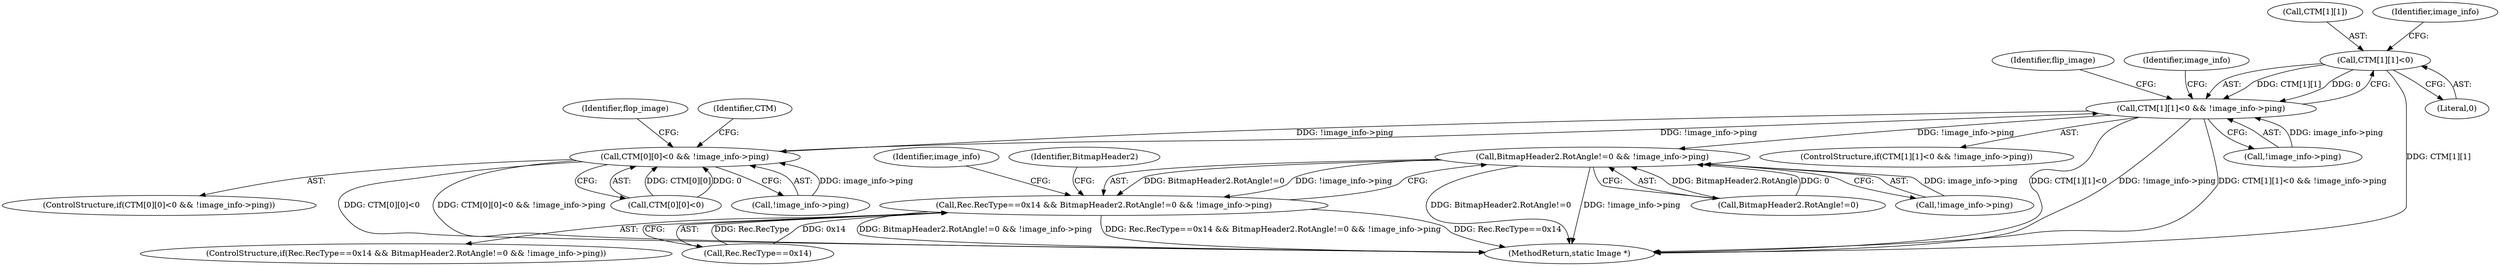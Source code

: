 digraph "0_ImageMagick_fc43974d34318c834fbf78570ca1a3764ed8c7d7@array" {
"1001690" [label="(Call,CTM[1][1]<0)"];
"1001689" [label="(Call,CTM[1][1]<0 && !image_info->ping)"];
"1001027" [label="(Call,BitmapHeader2.RotAngle!=0 && !image_info->ping)"];
"1001021" [label="(Call,Rec.RecType==0x14 && BitmapHeader2.RotAngle!=0 && !image_info->ping)"];
"1001650" [label="(Call,CTM[0][0]<0 && !image_info->ping)"];
"1001689" [label="(Call,CTM[1][1]<0 && !image_info->ping)"];
"1001665" [label="(Identifier,flop_image)"];
"1001693" [label="(Identifier,CTM)"];
"1001690" [label="(Call,CTM[1][1]<0)"];
"1001691" [label="(Call,CTM[1][1])"];
"1001651" [label="(Call,CTM[0][0]<0)"];
"1001027" [label="(Call,BitmapHeader2.RotAngle!=0 && !image_info->ping)"];
"1001688" [label="(ControlStructure,if(CTM[1][1]<0 && !image_info->ping))"];
"1001649" [label="(ControlStructure,if(CTM[0][0]<0 && !image_info->ping))"];
"1001028" [label="(Call,BitmapHeader2.RotAngle!=0)"];
"1001021" [label="(Call,Rec.RecType==0x14 && BitmapHeader2.RotAngle!=0 && !image_info->ping)"];
"1001699" [label="(Identifier,image_info)"];
"1001928" [label="(MethodReturn,static Image *)"];
"1001697" [label="(Call,!image_info->ping)"];
"1001696" [label="(Literal,0)"];
"1001658" [label="(Call,!image_info->ping)"];
"1001704" [label="(Identifier,flip_image)"];
"1001033" [label="(Call,!image_info->ping)"];
"1001020" [label="(ControlStructure,if(Rec.RecType==0x14 && BitmapHeader2.RotAngle!=0 && !image_info->ping))"];
"1001728" [label="(Identifier,image_info)"];
"1001650" [label="(Call,CTM[0][0]<0 && !image_info->ping)"];
"1001022" [label="(Call,Rec.RecType==0x14)"];
"1001140" [label="(Identifier,image_info)"];
"1001041" [label="(Identifier,BitmapHeader2)"];
"1001690" -> "1001689"  [label="AST: "];
"1001690" -> "1001696"  [label="CFG: "];
"1001691" -> "1001690"  [label="AST: "];
"1001696" -> "1001690"  [label="AST: "];
"1001699" -> "1001690"  [label="CFG: "];
"1001689" -> "1001690"  [label="CFG: "];
"1001690" -> "1001928"  [label="DDG: CTM[1][1]"];
"1001690" -> "1001689"  [label="DDG: CTM[1][1]"];
"1001690" -> "1001689"  [label="DDG: 0"];
"1001689" -> "1001688"  [label="AST: "];
"1001689" -> "1001697"  [label="CFG: "];
"1001697" -> "1001689"  [label="AST: "];
"1001704" -> "1001689"  [label="CFG: "];
"1001728" -> "1001689"  [label="CFG: "];
"1001689" -> "1001928"  [label="DDG: CTM[1][1]<0"];
"1001689" -> "1001928"  [label="DDG: !image_info->ping"];
"1001689" -> "1001928"  [label="DDG: CTM[1][1]<0 && !image_info->ping"];
"1001689" -> "1001027"  [label="DDG: !image_info->ping"];
"1001689" -> "1001650"  [label="DDG: !image_info->ping"];
"1001697" -> "1001689"  [label="DDG: image_info->ping"];
"1001650" -> "1001689"  [label="DDG: !image_info->ping"];
"1001027" -> "1001021"  [label="AST: "];
"1001027" -> "1001028"  [label="CFG: "];
"1001027" -> "1001033"  [label="CFG: "];
"1001028" -> "1001027"  [label="AST: "];
"1001033" -> "1001027"  [label="AST: "];
"1001021" -> "1001027"  [label="CFG: "];
"1001027" -> "1001928"  [label="DDG: BitmapHeader2.RotAngle!=0"];
"1001027" -> "1001928"  [label="DDG: !image_info->ping"];
"1001027" -> "1001021"  [label="DDG: BitmapHeader2.RotAngle!=0"];
"1001027" -> "1001021"  [label="DDG: !image_info->ping"];
"1001028" -> "1001027"  [label="DDG: BitmapHeader2.RotAngle"];
"1001028" -> "1001027"  [label="DDG: 0"];
"1001033" -> "1001027"  [label="DDG: image_info->ping"];
"1001021" -> "1001020"  [label="AST: "];
"1001021" -> "1001022"  [label="CFG: "];
"1001022" -> "1001021"  [label="AST: "];
"1001041" -> "1001021"  [label="CFG: "];
"1001140" -> "1001021"  [label="CFG: "];
"1001021" -> "1001928"  [label="DDG: BitmapHeader2.RotAngle!=0 && !image_info->ping"];
"1001021" -> "1001928"  [label="DDG: Rec.RecType==0x14 && BitmapHeader2.RotAngle!=0 && !image_info->ping"];
"1001021" -> "1001928"  [label="DDG: Rec.RecType==0x14"];
"1001022" -> "1001021"  [label="DDG: Rec.RecType"];
"1001022" -> "1001021"  [label="DDG: 0x14"];
"1001650" -> "1001649"  [label="AST: "];
"1001650" -> "1001651"  [label="CFG: "];
"1001650" -> "1001658"  [label="CFG: "];
"1001651" -> "1001650"  [label="AST: "];
"1001658" -> "1001650"  [label="AST: "];
"1001665" -> "1001650"  [label="CFG: "];
"1001693" -> "1001650"  [label="CFG: "];
"1001650" -> "1001928"  [label="DDG: CTM[0][0]<0"];
"1001650" -> "1001928"  [label="DDG: CTM[0][0]<0 && !image_info->ping"];
"1001651" -> "1001650"  [label="DDG: CTM[0][0]"];
"1001651" -> "1001650"  [label="DDG: 0"];
"1001658" -> "1001650"  [label="DDG: image_info->ping"];
}
